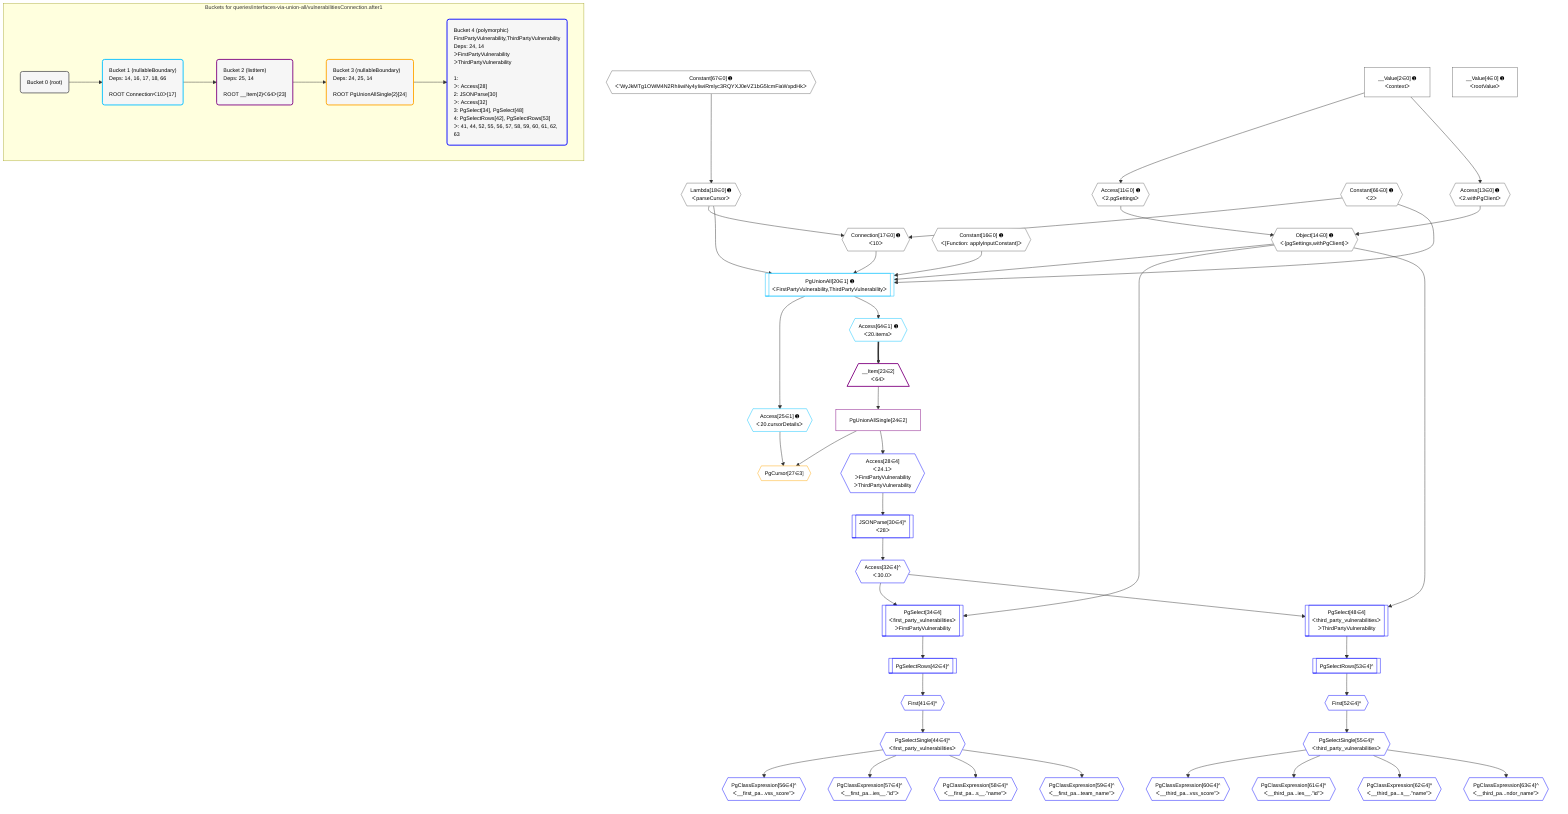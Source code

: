 %%{init: {'themeVariables': { 'fontSize': '12px'}}}%%
graph TD
    classDef path fill:#eee,stroke:#000,color:#000
    classDef plan fill:#fff,stroke-width:1px,color:#000
    classDef itemplan fill:#fff,stroke-width:2px,color:#000
    classDef unbatchedplan fill:#dff,stroke-width:1px,color:#000
    classDef sideeffectplan fill:#fcc,stroke-width:2px,color:#000
    classDef bucket fill:#f6f6f6,color:#000,stroke-width:2px,text-align:left

    subgraph "Buckets for queries/interfaces-via-union-all/vulnerabilitiesConnection.after1"
    Bucket0("Bucket 0 (root)"):::bucket
    Bucket1("Bucket 1 (nullableBoundary)<br />Deps: 14, 16, 17, 18, 66<br /><br />ROOT Connectionᐸ10ᐳ[17]"):::bucket
    Bucket2("Bucket 2 (listItem)<br />Deps: 25, 14<br /><br />ROOT __Item{2}ᐸ64ᐳ[23]"):::bucket
    Bucket3("Bucket 3 (nullableBoundary)<br />Deps: 24, 25, 14<br /><br />ROOT PgUnionAllSingle{2}[24]"):::bucket
    Bucket4("Bucket 4 (polymorphic)<br />FirstPartyVulnerability,ThirdPartyVulnerability<br />Deps: 24, 14<br />ᐳFirstPartyVulnerability<br />ᐳThirdPartyVulnerability<br /><br />1: <br />ᐳ: Access[28]<br />2: JSONParse[30]<br />ᐳ: Access[32]<br />3: PgSelect[34], PgSelect[48]<br />4: PgSelectRows[42], PgSelectRows[53]<br />ᐳ: 41, 44, 52, 55, 56, 57, 58, 59, 60, 61, 62, 63"):::bucket
    end
    Bucket0 --> Bucket1
    Bucket1 --> Bucket2
    Bucket2 --> Bucket3
    Bucket3 --> Bucket4

    %% plan dependencies
    Object14{{"Object[14∈0] ➊<br />ᐸ{pgSettings,withPgClient}ᐳ"}}:::plan
    Access11{{"Access[11∈0] ➊<br />ᐸ2.pgSettingsᐳ"}}:::plan
    Access13{{"Access[13∈0] ➊<br />ᐸ2.withPgClientᐳ"}}:::plan
    Access11 & Access13 --> Object14
    Connection17{{"Connection[17∈0] ➊<br />ᐸ10ᐳ"}}:::plan
    Constant66{{"Constant[66∈0] ➊<br />ᐸ2ᐳ"}}:::plan
    Lambda18{{"Lambda[18∈0] ➊<br />ᐸparseCursorᐳ"}}:::plan
    Constant66 & Lambda18 --> Connection17
    __Value2["__Value[2∈0] ➊<br />ᐸcontextᐳ"]:::plan
    __Value2 --> Access11
    __Value2 --> Access13
    Constant67{{"Constant[67∈0] ➊<br />ᐸ'WyJkMTg1OWM4N2RhIiwiNy4yIiwiRmlyc3RQYXJ0eVZ1bG5lcmFiaWxpdHkᐳ"}}:::plan
    Constant67 --> Lambda18
    __Value4["__Value[4∈0] ➊<br />ᐸrootValueᐳ"]:::plan
    Constant16{{"Constant[16∈0] ➊<br />ᐸ[Function: applyInputConstant]ᐳ"}}:::plan
    PgUnionAll20[["PgUnionAll[20∈1] ➊<br />ᐸFirstPartyVulnerability,ThirdPartyVulnerabilityᐳ"]]:::plan
    Object14 & Constant16 & Connection17 & Lambda18 & Constant66 --> PgUnionAll20
    Access25{{"Access[25∈1] ➊<br />ᐸ20.cursorDetailsᐳ"}}:::plan
    PgUnionAll20 --> Access25
    Access64{{"Access[64∈1] ➊<br />ᐸ20.itemsᐳ"}}:::plan
    PgUnionAll20 --> Access64
    __Item23[/"__Item[23∈2]<br />ᐸ64ᐳ"\]:::itemplan
    Access64 ==> __Item23
    PgUnionAllSingle24["PgUnionAllSingle[24∈2]"]:::plan
    __Item23 --> PgUnionAllSingle24
    PgCursor27{{"PgCursor[27∈3]"}}:::plan
    PgUnionAllSingle24 & Access25 --> PgCursor27
    PgSelect34[["PgSelect[34∈4]<br />ᐸfirst_party_vulnerabilitiesᐳ<br />ᐳFirstPartyVulnerability"]]:::plan
    Access32{{"Access[32∈4]^<br />ᐸ30.0ᐳ"}}:::plan
    Object14 & Access32 --> PgSelect34
    PgSelect48[["PgSelect[48∈4]<br />ᐸthird_party_vulnerabilitiesᐳ<br />ᐳThirdPartyVulnerability"]]:::plan
    Object14 & Access32 --> PgSelect48
    Access28{{"Access[28∈4]<br />ᐸ24.1ᐳ<br />ᐳFirstPartyVulnerability<br />ᐳThirdPartyVulnerability"}}:::plan
    PgUnionAllSingle24 --> Access28
    JSONParse30[["JSONParse[30∈4]^<br />ᐸ28ᐳ"]]:::plan
    Access28 --> JSONParse30
    JSONParse30 --> Access32
    First41{{"First[41∈4]^"}}:::plan
    PgSelectRows42[["PgSelectRows[42∈4]^"]]:::plan
    PgSelectRows42 --> First41
    PgSelect34 --> PgSelectRows42
    PgSelectSingle44{{"PgSelectSingle[44∈4]^<br />ᐸfirst_party_vulnerabilitiesᐳ"}}:::plan
    First41 --> PgSelectSingle44
    First52{{"First[52∈4]^"}}:::plan
    PgSelectRows53[["PgSelectRows[53∈4]^"]]:::plan
    PgSelectRows53 --> First52
    PgSelect48 --> PgSelectRows53
    PgSelectSingle55{{"PgSelectSingle[55∈4]^<br />ᐸthird_party_vulnerabilitiesᐳ"}}:::plan
    First52 --> PgSelectSingle55
    PgClassExpression56{{"PgClassExpression[56∈4]^<br />ᐸ__first_pa...vss_score”ᐳ"}}:::plan
    PgSelectSingle44 --> PgClassExpression56
    PgClassExpression57{{"PgClassExpression[57∈4]^<br />ᐸ__first_pa...ies__.”id”ᐳ"}}:::plan
    PgSelectSingle44 --> PgClassExpression57
    PgClassExpression58{{"PgClassExpression[58∈4]^<br />ᐸ__first_pa...s__.”name”ᐳ"}}:::plan
    PgSelectSingle44 --> PgClassExpression58
    PgClassExpression59{{"PgClassExpression[59∈4]^<br />ᐸ__first_pa...team_name”ᐳ"}}:::plan
    PgSelectSingle44 --> PgClassExpression59
    PgClassExpression60{{"PgClassExpression[60∈4]^<br />ᐸ__third_pa...vss_score”ᐳ"}}:::plan
    PgSelectSingle55 --> PgClassExpression60
    PgClassExpression61{{"PgClassExpression[61∈4]^<br />ᐸ__third_pa...ies__.”id”ᐳ"}}:::plan
    PgSelectSingle55 --> PgClassExpression61
    PgClassExpression62{{"PgClassExpression[62∈4]^<br />ᐸ__third_pa...s__.”name”ᐳ"}}:::plan
    PgSelectSingle55 --> PgClassExpression62
    PgClassExpression63{{"PgClassExpression[63∈4]^<br />ᐸ__third_pa...ndor_name”ᐳ"}}:::plan
    PgSelectSingle55 --> PgClassExpression63

    %% define steps
    classDef bucket0 stroke:#696969
    class Bucket0,__Value2,__Value4,Access11,Access13,Object14,Constant16,Connection17,Lambda18,Constant66,Constant67 bucket0
    classDef bucket1 stroke:#00bfff
    class Bucket1,PgUnionAll20,Access25,Access64 bucket1
    classDef bucket2 stroke:#7f007f
    class Bucket2,__Item23,PgUnionAllSingle24 bucket2
    classDef bucket3 stroke:#ffa500
    class Bucket3,PgCursor27 bucket3
    classDef bucket4 stroke:#0000ff
    class Bucket4,Access28,JSONParse30,Access32,PgSelect34,First41,PgSelectRows42,PgSelectSingle44,PgSelect48,First52,PgSelectRows53,PgSelectSingle55,PgClassExpression56,PgClassExpression57,PgClassExpression58,PgClassExpression59,PgClassExpression60,PgClassExpression61,PgClassExpression62,PgClassExpression63 bucket4